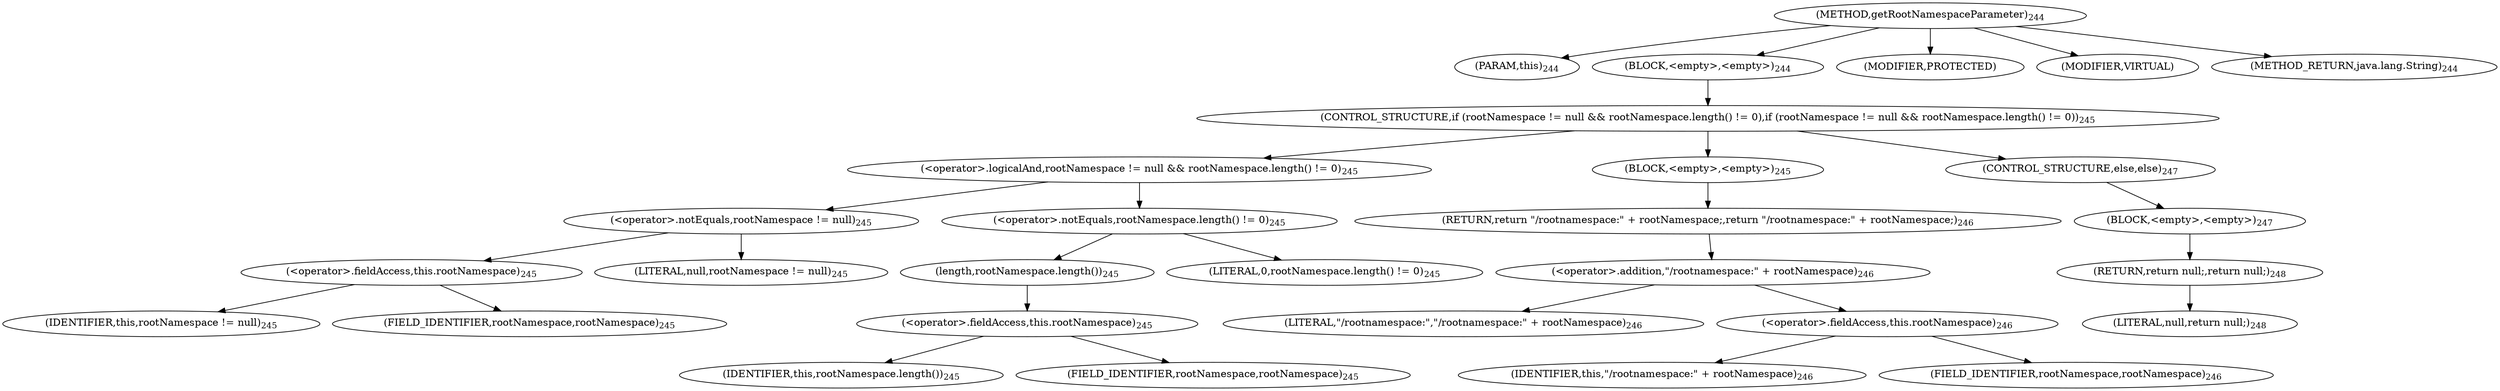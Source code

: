 digraph "getRootNamespaceParameter" {  
"281" [label = <(METHOD,getRootNamespaceParameter)<SUB>244</SUB>> ]
"282" [label = <(PARAM,this)<SUB>244</SUB>> ]
"283" [label = <(BLOCK,&lt;empty&gt;,&lt;empty&gt;)<SUB>244</SUB>> ]
"284" [label = <(CONTROL_STRUCTURE,if (rootNamespace != null &amp;&amp; rootNamespace.length() != 0),if (rootNamespace != null &amp;&amp; rootNamespace.length() != 0))<SUB>245</SUB>> ]
"285" [label = <(&lt;operator&gt;.logicalAnd,rootNamespace != null &amp;&amp; rootNamespace.length() != 0)<SUB>245</SUB>> ]
"286" [label = <(&lt;operator&gt;.notEquals,rootNamespace != null)<SUB>245</SUB>> ]
"287" [label = <(&lt;operator&gt;.fieldAccess,this.rootNamespace)<SUB>245</SUB>> ]
"288" [label = <(IDENTIFIER,this,rootNamespace != null)<SUB>245</SUB>> ]
"289" [label = <(FIELD_IDENTIFIER,rootNamespace,rootNamespace)<SUB>245</SUB>> ]
"290" [label = <(LITERAL,null,rootNamespace != null)<SUB>245</SUB>> ]
"291" [label = <(&lt;operator&gt;.notEquals,rootNamespace.length() != 0)<SUB>245</SUB>> ]
"292" [label = <(length,rootNamespace.length())<SUB>245</SUB>> ]
"293" [label = <(&lt;operator&gt;.fieldAccess,this.rootNamespace)<SUB>245</SUB>> ]
"294" [label = <(IDENTIFIER,this,rootNamespace.length())<SUB>245</SUB>> ]
"295" [label = <(FIELD_IDENTIFIER,rootNamespace,rootNamespace)<SUB>245</SUB>> ]
"296" [label = <(LITERAL,0,rootNamespace.length() != 0)<SUB>245</SUB>> ]
"297" [label = <(BLOCK,&lt;empty&gt;,&lt;empty&gt;)<SUB>245</SUB>> ]
"298" [label = <(RETURN,return &quot;/rootnamespace:&quot; + rootNamespace;,return &quot;/rootnamespace:&quot; + rootNamespace;)<SUB>246</SUB>> ]
"299" [label = <(&lt;operator&gt;.addition,&quot;/rootnamespace:&quot; + rootNamespace)<SUB>246</SUB>> ]
"300" [label = <(LITERAL,&quot;/rootnamespace:&quot;,&quot;/rootnamespace:&quot; + rootNamespace)<SUB>246</SUB>> ]
"301" [label = <(&lt;operator&gt;.fieldAccess,this.rootNamespace)<SUB>246</SUB>> ]
"302" [label = <(IDENTIFIER,this,&quot;/rootnamespace:&quot; + rootNamespace)<SUB>246</SUB>> ]
"303" [label = <(FIELD_IDENTIFIER,rootNamespace,rootNamespace)<SUB>246</SUB>> ]
"304" [label = <(CONTROL_STRUCTURE,else,else)<SUB>247</SUB>> ]
"305" [label = <(BLOCK,&lt;empty&gt;,&lt;empty&gt;)<SUB>247</SUB>> ]
"306" [label = <(RETURN,return null;,return null;)<SUB>248</SUB>> ]
"307" [label = <(LITERAL,null,return null;)<SUB>248</SUB>> ]
"308" [label = <(MODIFIER,PROTECTED)> ]
"309" [label = <(MODIFIER,VIRTUAL)> ]
"310" [label = <(METHOD_RETURN,java.lang.String)<SUB>244</SUB>> ]
  "281" -> "282" 
  "281" -> "283" 
  "281" -> "308" 
  "281" -> "309" 
  "281" -> "310" 
  "283" -> "284" 
  "284" -> "285" 
  "284" -> "297" 
  "284" -> "304" 
  "285" -> "286" 
  "285" -> "291" 
  "286" -> "287" 
  "286" -> "290" 
  "287" -> "288" 
  "287" -> "289" 
  "291" -> "292" 
  "291" -> "296" 
  "292" -> "293" 
  "293" -> "294" 
  "293" -> "295" 
  "297" -> "298" 
  "298" -> "299" 
  "299" -> "300" 
  "299" -> "301" 
  "301" -> "302" 
  "301" -> "303" 
  "304" -> "305" 
  "305" -> "306" 
  "306" -> "307" 
}
